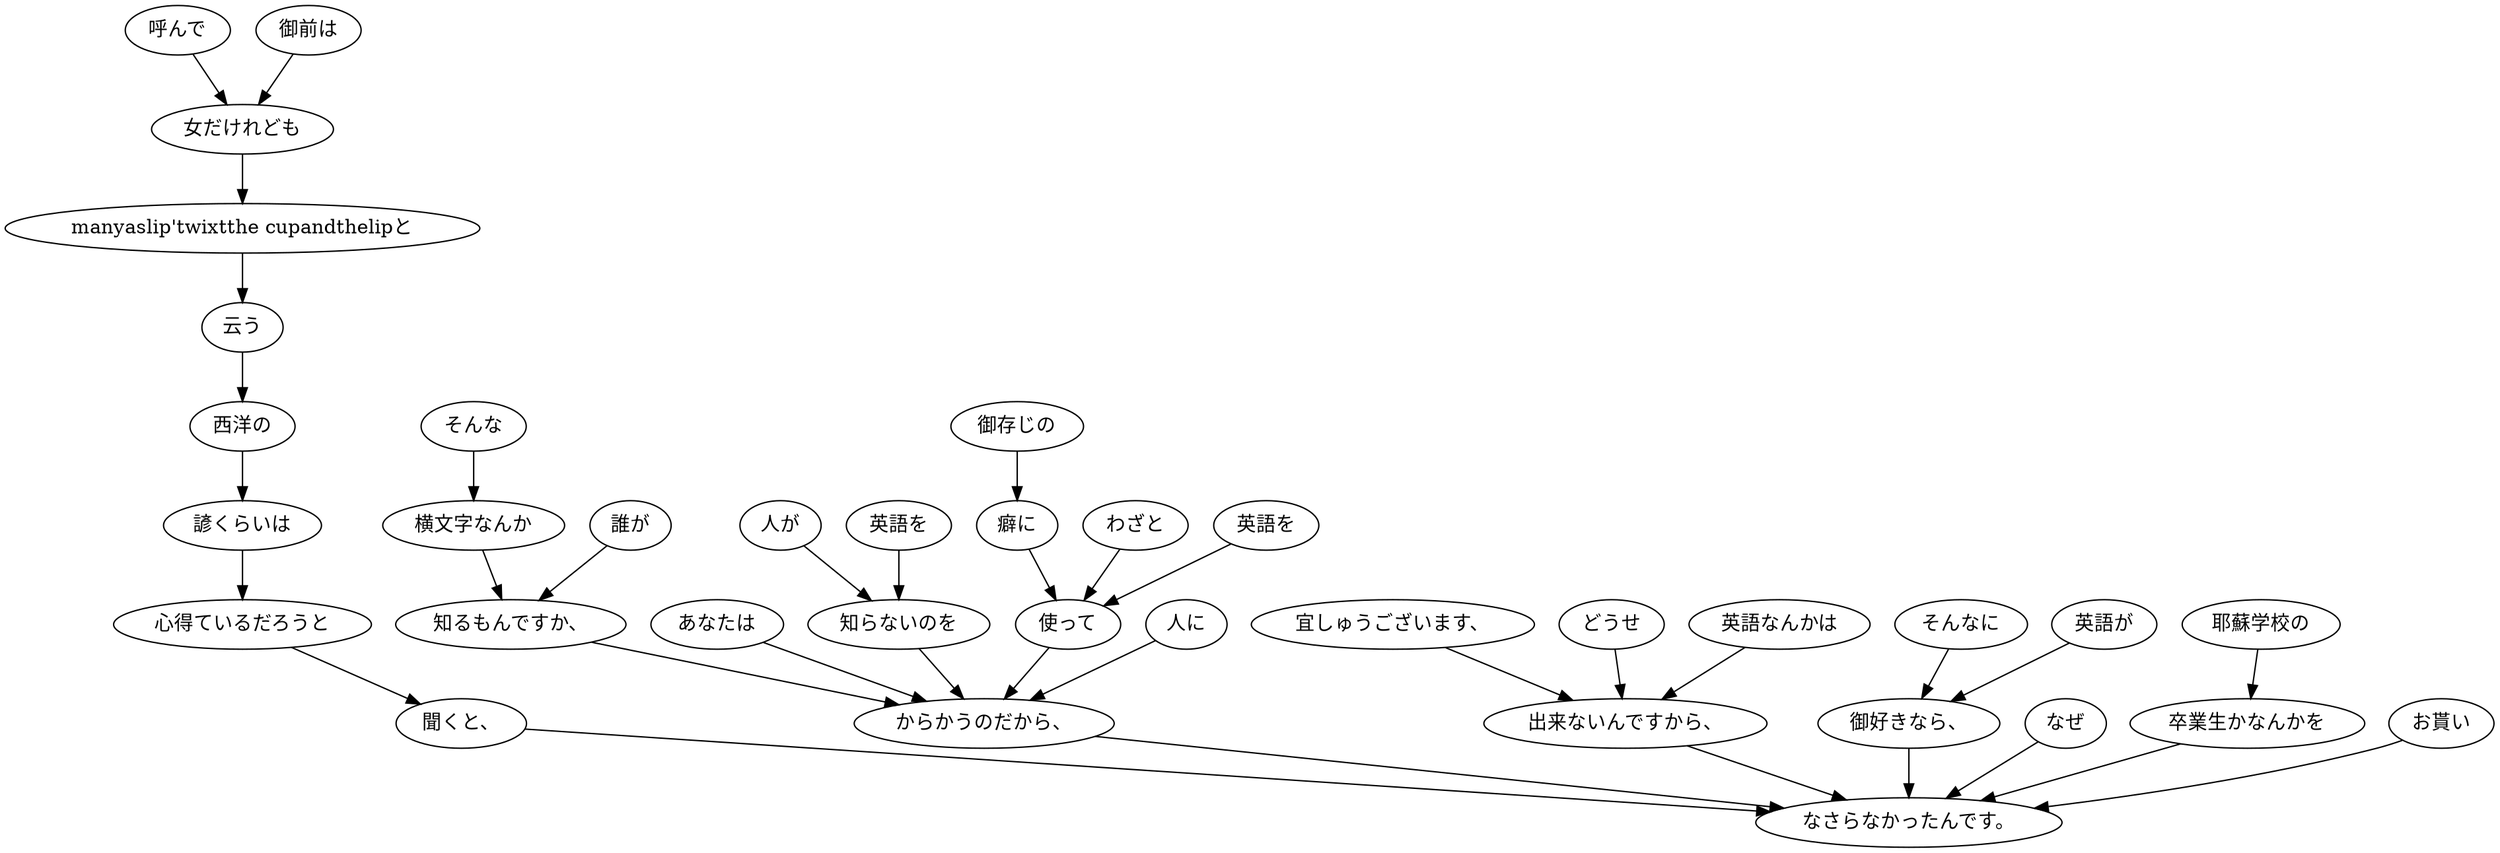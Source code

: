 digraph graph1200 {
	node0 [label="呼んで"];
	node1 [label="御前は"];
	node2 [label="女だけれども"];
	node3 [label="manyaslip'twixtthe cupandthelipと"];
	node4 [label="云う"];
	node5 [label="西洋の"];
	node6 [label="諺くらいは"];
	node7 [label="心得ているだろうと"];
	node8 [label="聞くと、"];
	node9 [label="そんな"];
	node10 [label="横文字なんか"];
	node11 [label="誰が"];
	node12 [label="知るもんですか、"];
	node13 [label="あなたは"];
	node14 [label="人が"];
	node15 [label="英語を"];
	node16 [label="知らないのを"];
	node17 [label="御存じの"];
	node18 [label="癖に"];
	node19 [label="わざと"];
	node20 [label="英語を"];
	node21 [label="使って"];
	node22 [label="人に"];
	node23 [label="からかうのだから、"];
	node24 [label="宜しゅうございます、"];
	node25 [label="どうせ"];
	node26 [label="英語なんかは"];
	node27 [label="出来ないんですから、"];
	node28 [label="そんなに"];
	node29 [label="英語が"];
	node30 [label="御好きなら、"];
	node31 [label="なぜ"];
	node32 [label="耶蘇学校の"];
	node33 [label="卒業生かなんかを"];
	node34 [label="お貰い"];
	node35 [label="なさらなかったんです。"];
	node0 -> node2;
	node1 -> node2;
	node2 -> node3;
	node3 -> node4;
	node4 -> node5;
	node5 -> node6;
	node6 -> node7;
	node7 -> node8;
	node8 -> node35;
	node9 -> node10;
	node10 -> node12;
	node11 -> node12;
	node12 -> node23;
	node13 -> node23;
	node14 -> node16;
	node15 -> node16;
	node16 -> node23;
	node17 -> node18;
	node18 -> node21;
	node19 -> node21;
	node20 -> node21;
	node21 -> node23;
	node22 -> node23;
	node23 -> node35;
	node24 -> node27;
	node25 -> node27;
	node26 -> node27;
	node27 -> node35;
	node28 -> node30;
	node29 -> node30;
	node30 -> node35;
	node31 -> node35;
	node32 -> node33;
	node33 -> node35;
	node34 -> node35;
}

